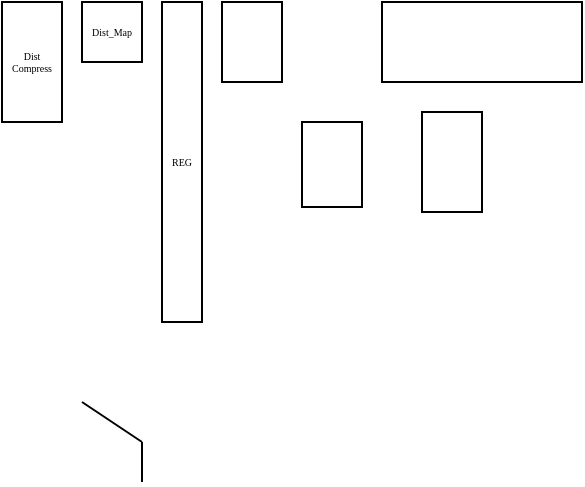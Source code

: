 <mxfile>
    <diagram id="Kq4AQc74oWJRpInw6gNF" name="第 1 页">
        <mxGraphModel dx="327" dy="178" grid="1" gridSize="10" guides="1" tooltips="1" connect="1" arrows="1" fold="1" page="1" pageScale="1" pageWidth="1169" pageHeight="827" math="0" shadow="0">
            <root>
                <mxCell id="0"/>
                <mxCell id="1" parent="0"/>
                <mxCell id="26" value="REG" style="rounded=0;whiteSpace=wrap;html=1;fontFamily=Times New Roman;fontSize=5;" parent="1" vertex="1">
                    <mxGeometry x="120" y="80" width="20" height="160" as="geometry"/>
                </mxCell>
                <mxCell id="27" value="Dist&lt;br&gt;Compress" style="rounded=0;whiteSpace=wrap;html=1;fontFamily=Times New Roman;fontSize=5;" parent="1" vertex="1">
                    <mxGeometry x="40" y="80" width="30" height="60" as="geometry"/>
                </mxCell>
                <mxCell id="28" value="Dist_Map&lt;br&gt;" style="rounded=0;whiteSpace=wrap;html=1;fontFamily=Times New Roman;fontSize=5;" parent="1" vertex="1">
                    <mxGeometry x="80" y="80" width="30" height="30" as="geometry"/>
                </mxCell>
                <mxCell id="31" value="" style="endArrow=none;html=1;fontFamily=Times New Roman;fontSize=5;" parent="1" edge="1">
                    <mxGeometry width="50" height="50" relative="1" as="geometry">
                        <mxPoint x="110" y="300" as="sourcePoint"/>
                        <mxPoint x="80" y="280" as="targetPoint"/>
                    </mxGeometry>
                </mxCell>
                <mxCell id="32" value="" style="endArrow=none;html=1;fontFamily=Times New Roman;fontSize=5;" parent="1" edge="1">
                    <mxGeometry width="50" height="50" relative="1" as="geometry">
                        <mxPoint x="110" y="300" as="sourcePoint"/>
                        <mxPoint x="110" y="320" as="targetPoint"/>
                    </mxGeometry>
                </mxCell>
                <mxCell id="33" value="" style="rounded=0;whiteSpace=wrap;html=1;" vertex="1" parent="1">
                    <mxGeometry x="150" y="80" width="30" height="40" as="geometry"/>
                </mxCell>
                <mxCell id="34" value="" style="rounded=0;whiteSpace=wrap;html=1;" vertex="1" parent="1">
                    <mxGeometry x="190" y="140" width="30" height="42.5" as="geometry"/>
                </mxCell>
                <mxCell id="35" value="" style="rounded=0;whiteSpace=wrap;html=1;" vertex="1" parent="1">
                    <mxGeometry x="250" y="135" width="30" height="50" as="geometry"/>
                </mxCell>
                <mxCell id="36" value="" style="rounded=0;whiteSpace=wrap;html=1;" vertex="1" parent="1">
                    <mxGeometry x="230" y="80" width="100" height="40" as="geometry"/>
                </mxCell>
            </root>
        </mxGraphModel>
    </diagram>
</mxfile>